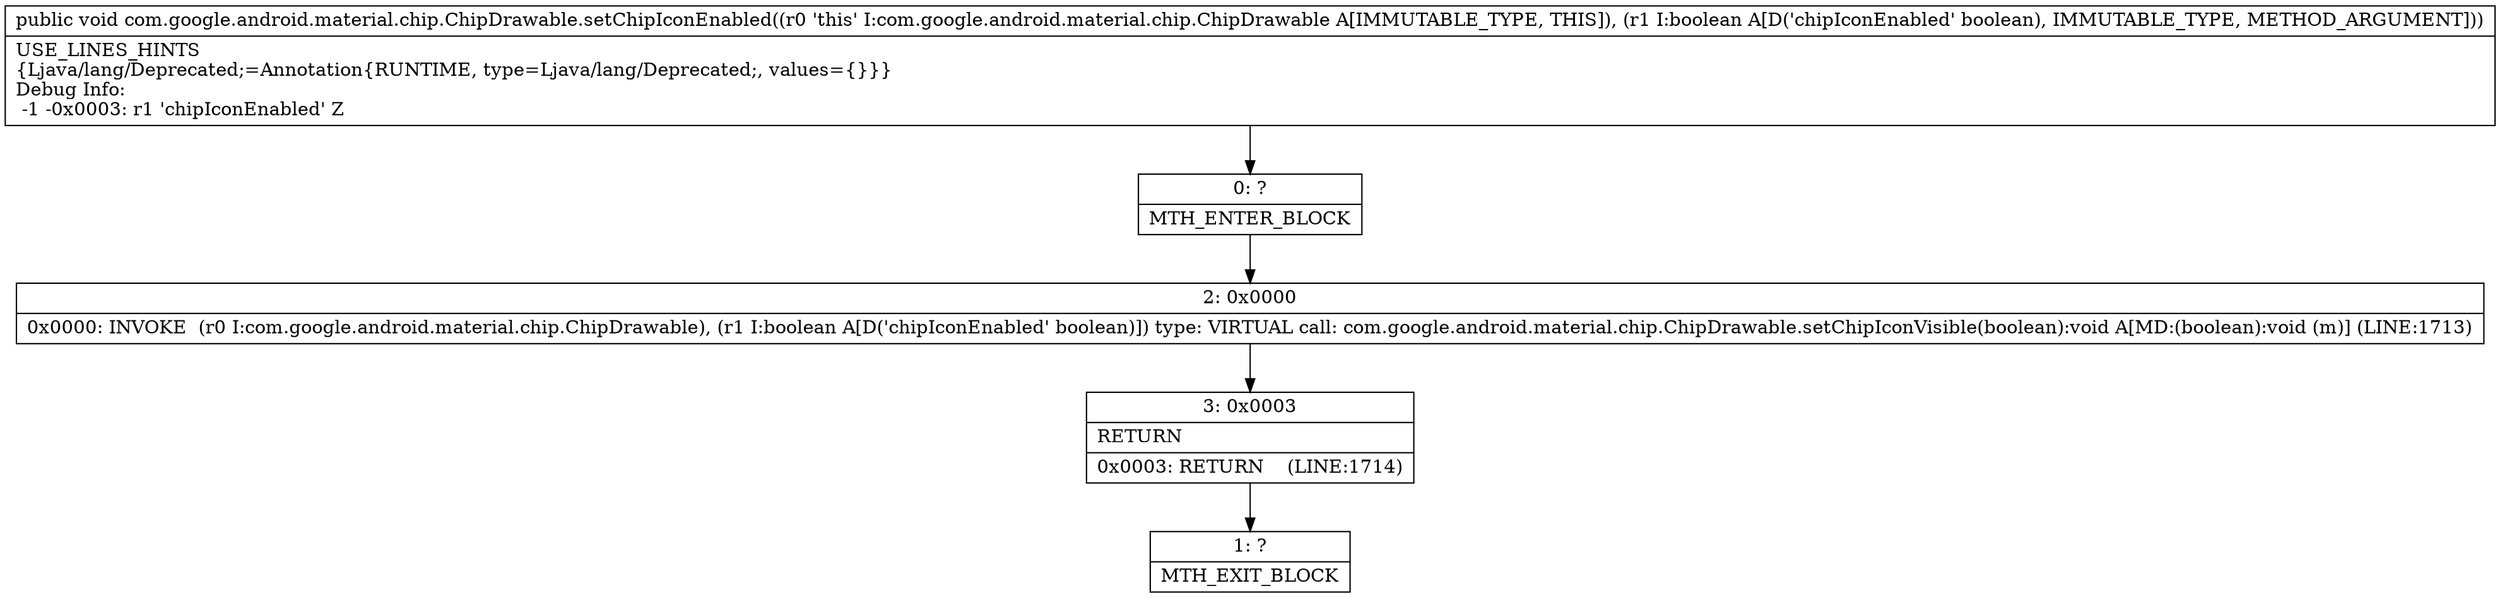 digraph "CFG forcom.google.android.material.chip.ChipDrawable.setChipIconEnabled(Z)V" {
Node_0 [shape=record,label="{0\:\ ?|MTH_ENTER_BLOCK\l}"];
Node_2 [shape=record,label="{2\:\ 0x0000|0x0000: INVOKE  (r0 I:com.google.android.material.chip.ChipDrawable), (r1 I:boolean A[D('chipIconEnabled' boolean)]) type: VIRTUAL call: com.google.android.material.chip.ChipDrawable.setChipIconVisible(boolean):void A[MD:(boolean):void (m)] (LINE:1713)\l}"];
Node_3 [shape=record,label="{3\:\ 0x0003|RETURN\l|0x0003: RETURN    (LINE:1714)\l}"];
Node_1 [shape=record,label="{1\:\ ?|MTH_EXIT_BLOCK\l}"];
MethodNode[shape=record,label="{public void com.google.android.material.chip.ChipDrawable.setChipIconEnabled((r0 'this' I:com.google.android.material.chip.ChipDrawable A[IMMUTABLE_TYPE, THIS]), (r1 I:boolean A[D('chipIconEnabled' boolean), IMMUTABLE_TYPE, METHOD_ARGUMENT]))  | USE_LINES_HINTS\l\{Ljava\/lang\/Deprecated;=Annotation\{RUNTIME, type=Ljava\/lang\/Deprecated;, values=\{\}\}\}\lDebug Info:\l  \-1 \-0x0003: r1 'chipIconEnabled' Z\l}"];
MethodNode -> Node_0;Node_0 -> Node_2;
Node_2 -> Node_3;
Node_3 -> Node_1;
}

